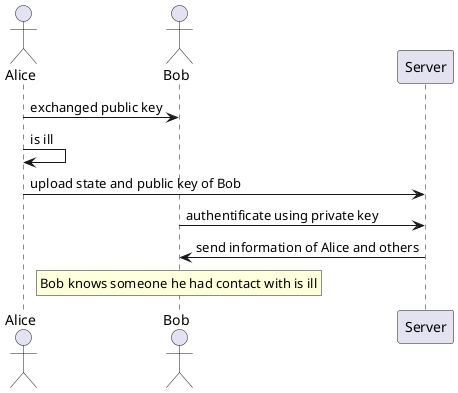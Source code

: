 @startuml log_wellbeing
Actor Alice
Actor Bob

Alice -> Bob : exchanged public key
Alice -> Alice : is ill
Alice -> Server : upload state and public key of Bob
Bob -> Server : authentificate using private key
Server -> Bob : send information of Alice and others
rnote over Bob
 Bob knows someone he had contact with is ill
endrnote

@enduml
